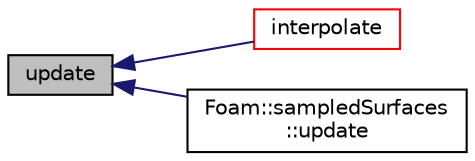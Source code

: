 digraph "update"
{
  bgcolor="transparent";
  edge [fontname="Helvetica",fontsize="10",labelfontname="Helvetica",labelfontsize="10"];
  node [fontname="Helvetica",fontsize="10",shape=record];
  rankdir="LR";
  Node1 [label="update",height=0.2,width=0.4,color="black", fillcolor="grey75", style="filled", fontcolor="black"];
  Node1 -> Node2 [dir="back",color="midnightblue",fontsize="10",style="solid",fontname="Helvetica"];
  Node2 [label="interpolate",height=0.2,width=0.4,color="red",URL="$a02294.html#abda65af9915532584cc22024a2e1a35e",tooltip="Interpolation requested for surface. "];
  Node1 -> Node3 [dir="back",color="midnightblue",fontsize="10",style="solid",fontname="Helvetica"];
  Node3 [label="Foam::sampledSurfaces\l::update",height=0.2,width=0.4,color="black",URL="$a02295.html#aa2aac016e2bf7b5bd2b271786c2791aa",tooltip="Update the surfaces as required and merge surface points (parallel). "];
}
